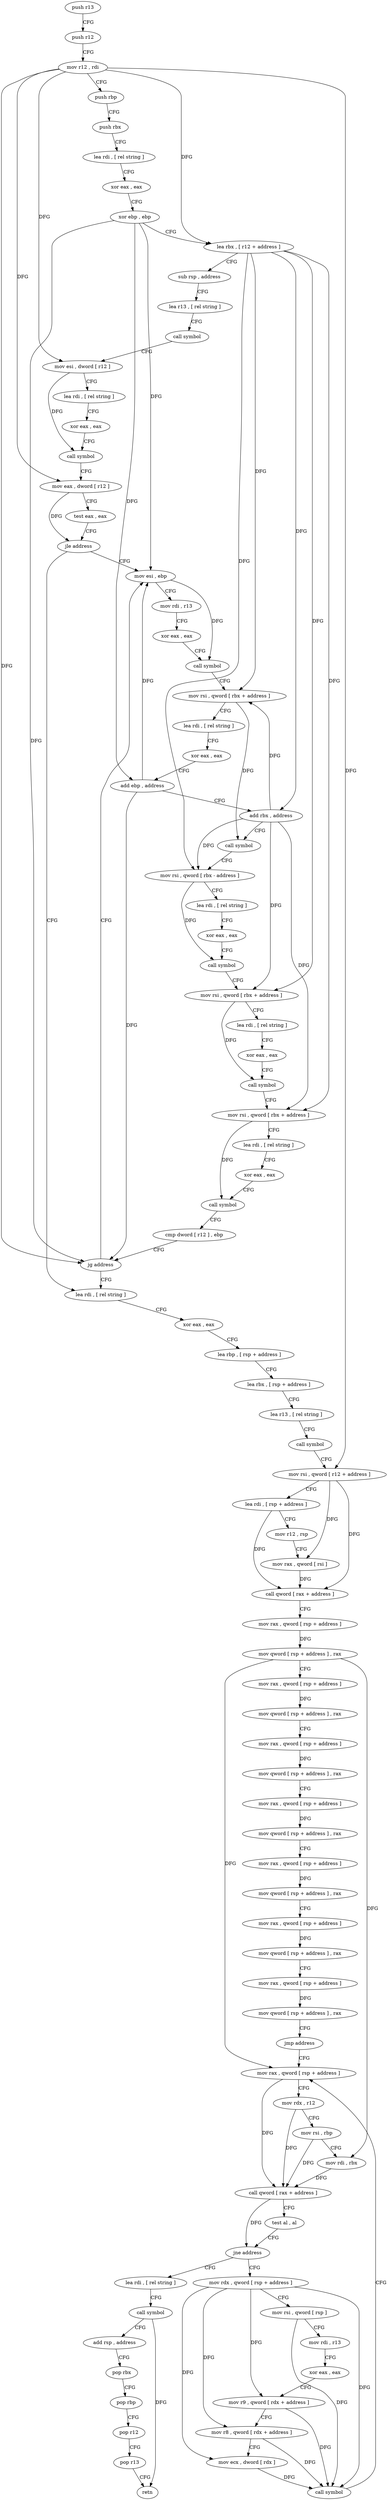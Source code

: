digraph "func" {
"79808" [label = "push r13" ]
"79810" [label = "push r12" ]
"79812" [label = "mov r12 , rdi" ]
"79815" [label = "push rbp" ]
"79816" [label = "push rbx" ]
"79817" [label = "lea rdi , [ rel string ]" ]
"79824" [label = "xor eax , eax" ]
"79826" [label = "xor ebp , ebp" ]
"79828" [label = "lea rbx , [ r12 + address ]" ]
"79833" [label = "sub rsp , address" ]
"79840" [label = "lea r13 , [ rel string ]" ]
"79847" [label = "call symbol" ]
"79852" [label = "mov esi , dword [ r12 ]" ]
"79856" [label = "lea rdi , [ rel string ]" ]
"79863" [label = "xor eax , eax" ]
"79865" [label = "call symbol" ]
"79870" [label = "mov eax , dword [ r12 ]" ]
"79874" [label = "test eax , eax" ]
"79876" [label = "jle address" ]
"79978" [label = "lea rdi , [ rel string ]" ]
"79878" [label = "mov esi , ebp" ]
"79985" [label = "xor eax , eax" ]
"79987" [label = "lea rbp , [ rsp + address ]" ]
"79992" [label = "lea rbx , [ rsp + address ]" ]
"79997" [label = "lea r13 , [ rel string ]" ]
"80004" [label = "call symbol" ]
"80009" [label = "mov rsi , qword [ r12 + address ]" ]
"80017" [label = "lea rdi , [ rsp + address ]" ]
"80022" [label = "mov r12 , rsp" ]
"80025" [label = "mov rax , qword [ rsi ]" ]
"80028" [label = "call qword [ rax + address ]" ]
"80034" [label = "mov rax , qword [ rsp + address ]" ]
"80039" [label = "mov qword [ rsp + address ] , rax" ]
"80044" [label = "mov rax , qword [ rsp + address ]" ]
"80049" [label = "mov qword [ rsp + address ] , rax" ]
"80054" [label = "mov rax , qword [ rsp + address ]" ]
"80059" [label = "mov qword [ rsp + address ] , rax" ]
"80064" [label = "mov rax , qword [ rsp + address ]" ]
"80069" [label = "mov qword [ rsp + address ] , rax" ]
"80074" [label = "mov rax , qword [ rsp + address ]" ]
"80079" [label = "mov qword [ rsp + address ] , rax" ]
"80084" [label = "mov rax , qword [ rsp + address ]" ]
"80089" [label = "mov qword [ rsp + address ] , rax" ]
"80094" [label = "mov rax , qword [ rsp + address ]" ]
"80102" [label = "mov qword [ rsp + address ] , rax" ]
"80107" [label = "jmp address" ]
"80141" [label = "mov rax , qword [ rsp + address ]" ]
"79880" [label = "mov rdi , r13" ]
"79883" [label = "xor eax , eax" ]
"79885" [label = "call symbol" ]
"79890" [label = "mov rsi , qword [ rbx + address ]" ]
"79897" [label = "lea rdi , [ rel string ]" ]
"79904" [label = "xor eax , eax" ]
"79906" [label = "add ebp , address" ]
"79909" [label = "add rbx , address" ]
"79913" [label = "call symbol" ]
"79918" [label = "mov rsi , qword [ rbx - address ]" ]
"79922" [label = "lea rdi , [ rel string ]" ]
"79929" [label = "xor eax , eax" ]
"79931" [label = "call symbol" ]
"79936" [label = "mov rsi , qword [ rbx + address ]" ]
"79940" [label = "lea rdi , [ rel string ]" ]
"79947" [label = "xor eax , eax" ]
"79949" [label = "call symbol" ]
"79954" [label = "mov rsi , qword [ rbx + address ]" ]
"79958" [label = "lea rdi , [ rel string ]" ]
"79965" [label = "xor eax , eax" ]
"79967" [label = "call symbol" ]
"79972" [label = "cmp dword [ r12 ] , ebp" ]
"79976" [label = "jg address" ]
"80146" [label = "mov rdx , r12" ]
"80149" [label = "mov rsi , rbp" ]
"80152" [label = "mov rdi , rbx" ]
"80155" [label = "call qword [ rax + address ]" ]
"80161" [label = "test al , al" ]
"80163" [label = "jne address" ]
"80112" [label = "mov rdx , qword [ rsp + address ]" ]
"80165" [label = "lea rdi , [ rel string ]" ]
"80117" [label = "mov rsi , qword [ rsp ]" ]
"80121" [label = "mov rdi , r13" ]
"80124" [label = "xor eax , eax" ]
"80126" [label = "mov r9 , qword [ rdx + address ]" ]
"80130" [label = "mov r8 , qword [ rdx + address ]" ]
"80134" [label = "mov ecx , dword [ rdx ]" ]
"80136" [label = "call symbol" ]
"80172" [label = "call symbol" ]
"80177" [label = "add rsp , address" ]
"80184" [label = "pop rbx" ]
"80185" [label = "pop rbp" ]
"80186" [label = "pop r12" ]
"80188" [label = "pop r13" ]
"80190" [label = "retn" ]
"79808" -> "79810" [ label = "CFG" ]
"79810" -> "79812" [ label = "CFG" ]
"79812" -> "79815" [ label = "CFG" ]
"79812" -> "79828" [ label = "DFG" ]
"79812" -> "79852" [ label = "DFG" ]
"79812" -> "79870" [ label = "DFG" ]
"79812" -> "80009" [ label = "DFG" ]
"79812" -> "79976" [ label = "DFG" ]
"79815" -> "79816" [ label = "CFG" ]
"79816" -> "79817" [ label = "CFG" ]
"79817" -> "79824" [ label = "CFG" ]
"79824" -> "79826" [ label = "CFG" ]
"79826" -> "79828" [ label = "CFG" ]
"79826" -> "79878" [ label = "DFG" ]
"79826" -> "79906" [ label = "DFG" ]
"79826" -> "79976" [ label = "DFG" ]
"79828" -> "79833" [ label = "CFG" ]
"79828" -> "79890" [ label = "DFG" ]
"79828" -> "79909" [ label = "DFG" ]
"79828" -> "79918" [ label = "DFG" ]
"79828" -> "79936" [ label = "DFG" ]
"79828" -> "79954" [ label = "DFG" ]
"79833" -> "79840" [ label = "CFG" ]
"79840" -> "79847" [ label = "CFG" ]
"79847" -> "79852" [ label = "CFG" ]
"79852" -> "79856" [ label = "CFG" ]
"79852" -> "79865" [ label = "DFG" ]
"79856" -> "79863" [ label = "CFG" ]
"79863" -> "79865" [ label = "CFG" ]
"79865" -> "79870" [ label = "CFG" ]
"79870" -> "79874" [ label = "CFG" ]
"79870" -> "79876" [ label = "DFG" ]
"79874" -> "79876" [ label = "CFG" ]
"79876" -> "79978" [ label = "CFG" ]
"79876" -> "79878" [ label = "CFG" ]
"79978" -> "79985" [ label = "CFG" ]
"79878" -> "79880" [ label = "CFG" ]
"79878" -> "79885" [ label = "DFG" ]
"79985" -> "79987" [ label = "CFG" ]
"79987" -> "79992" [ label = "CFG" ]
"79992" -> "79997" [ label = "CFG" ]
"79997" -> "80004" [ label = "CFG" ]
"80004" -> "80009" [ label = "CFG" ]
"80009" -> "80017" [ label = "CFG" ]
"80009" -> "80025" [ label = "DFG" ]
"80009" -> "80028" [ label = "DFG" ]
"80017" -> "80022" [ label = "CFG" ]
"80017" -> "80028" [ label = "DFG" ]
"80022" -> "80025" [ label = "CFG" ]
"80025" -> "80028" [ label = "DFG" ]
"80028" -> "80034" [ label = "CFG" ]
"80034" -> "80039" [ label = "DFG" ]
"80039" -> "80044" [ label = "CFG" ]
"80039" -> "80141" [ label = "DFG" ]
"80039" -> "80152" [ label = "DFG" ]
"80044" -> "80049" [ label = "DFG" ]
"80049" -> "80054" [ label = "CFG" ]
"80054" -> "80059" [ label = "DFG" ]
"80059" -> "80064" [ label = "CFG" ]
"80064" -> "80069" [ label = "DFG" ]
"80069" -> "80074" [ label = "CFG" ]
"80074" -> "80079" [ label = "DFG" ]
"80079" -> "80084" [ label = "CFG" ]
"80084" -> "80089" [ label = "DFG" ]
"80089" -> "80094" [ label = "CFG" ]
"80094" -> "80102" [ label = "DFG" ]
"80102" -> "80107" [ label = "CFG" ]
"80107" -> "80141" [ label = "CFG" ]
"80141" -> "80146" [ label = "CFG" ]
"80141" -> "80155" [ label = "DFG" ]
"79880" -> "79883" [ label = "CFG" ]
"79883" -> "79885" [ label = "CFG" ]
"79885" -> "79890" [ label = "CFG" ]
"79890" -> "79897" [ label = "CFG" ]
"79890" -> "79913" [ label = "DFG" ]
"79897" -> "79904" [ label = "CFG" ]
"79904" -> "79906" [ label = "CFG" ]
"79906" -> "79909" [ label = "CFG" ]
"79906" -> "79878" [ label = "DFG" ]
"79906" -> "79976" [ label = "DFG" ]
"79909" -> "79913" [ label = "CFG" ]
"79909" -> "79890" [ label = "DFG" ]
"79909" -> "79918" [ label = "DFG" ]
"79909" -> "79936" [ label = "DFG" ]
"79909" -> "79954" [ label = "DFG" ]
"79913" -> "79918" [ label = "CFG" ]
"79918" -> "79922" [ label = "CFG" ]
"79918" -> "79931" [ label = "DFG" ]
"79922" -> "79929" [ label = "CFG" ]
"79929" -> "79931" [ label = "CFG" ]
"79931" -> "79936" [ label = "CFG" ]
"79936" -> "79940" [ label = "CFG" ]
"79936" -> "79949" [ label = "DFG" ]
"79940" -> "79947" [ label = "CFG" ]
"79947" -> "79949" [ label = "CFG" ]
"79949" -> "79954" [ label = "CFG" ]
"79954" -> "79958" [ label = "CFG" ]
"79954" -> "79967" [ label = "DFG" ]
"79958" -> "79965" [ label = "CFG" ]
"79965" -> "79967" [ label = "CFG" ]
"79967" -> "79972" [ label = "CFG" ]
"79972" -> "79976" [ label = "CFG" ]
"79976" -> "79878" [ label = "CFG" ]
"79976" -> "79978" [ label = "CFG" ]
"80146" -> "80149" [ label = "CFG" ]
"80146" -> "80155" [ label = "DFG" ]
"80149" -> "80152" [ label = "CFG" ]
"80149" -> "80155" [ label = "DFG" ]
"80152" -> "80155" [ label = "DFG" ]
"80155" -> "80161" [ label = "CFG" ]
"80155" -> "80163" [ label = "DFG" ]
"80161" -> "80163" [ label = "CFG" ]
"80163" -> "80112" [ label = "CFG" ]
"80163" -> "80165" [ label = "CFG" ]
"80112" -> "80117" [ label = "CFG" ]
"80112" -> "80126" [ label = "DFG" ]
"80112" -> "80130" [ label = "DFG" ]
"80112" -> "80134" [ label = "DFG" ]
"80112" -> "80136" [ label = "DFG" ]
"80165" -> "80172" [ label = "CFG" ]
"80117" -> "80121" [ label = "CFG" ]
"80117" -> "80136" [ label = "DFG" ]
"80121" -> "80124" [ label = "CFG" ]
"80124" -> "80126" [ label = "CFG" ]
"80126" -> "80130" [ label = "CFG" ]
"80126" -> "80136" [ label = "DFG" ]
"80130" -> "80134" [ label = "CFG" ]
"80130" -> "80136" [ label = "DFG" ]
"80134" -> "80136" [ label = "DFG" ]
"80136" -> "80141" [ label = "CFG" ]
"80172" -> "80177" [ label = "CFG" ]
"80172" -> "80190" [ label = "DFG" ]
"80177" -> "80184" [ label = "CFG" ]
"80184" -> "80185" [ label = "CFG" ]
"80185" -> "80186" [ label = "CFG" ]
"80186" -> "80188" [ label = "CFG" ]
"80188" -> "80190" [ label = "CFG" ]
}
